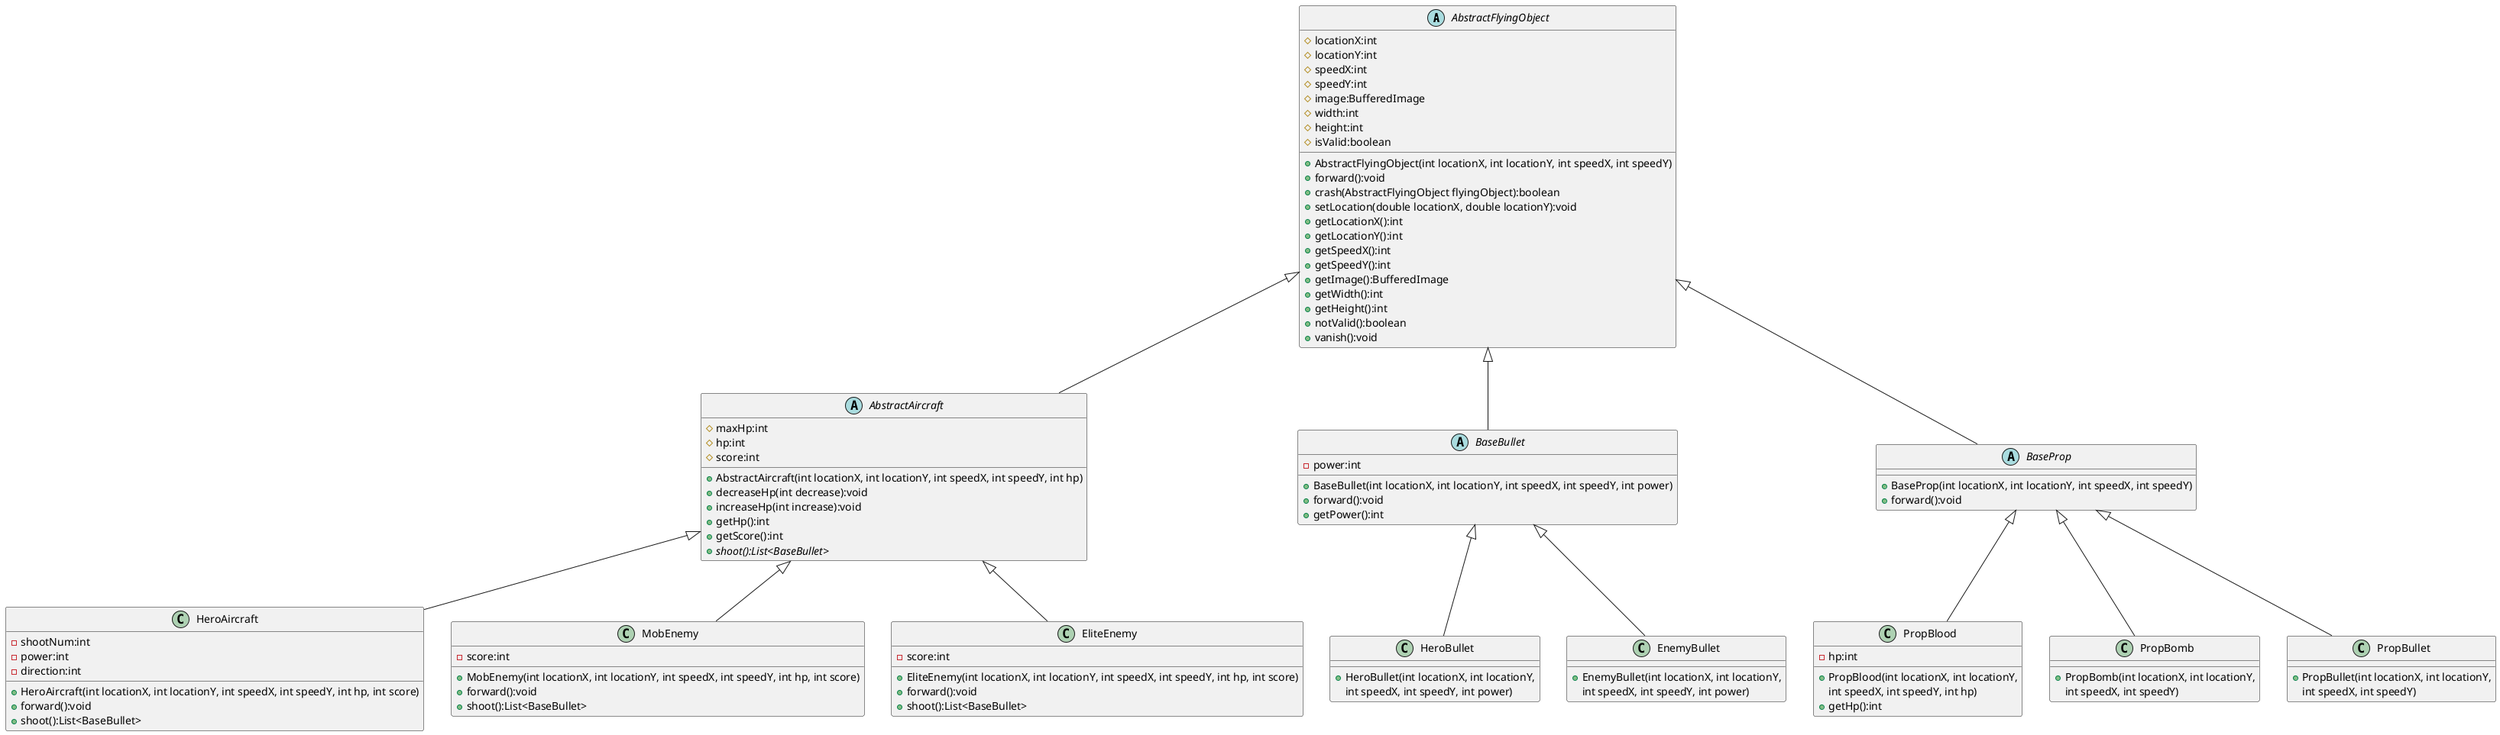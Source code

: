 @startuml
'https://plantuml.com/class-diagram

abstract class AbstractFlyingObject
{
    # locationX:int
    # locationY:int
    # speedX:int
    # speedY:int
    # image:BufferedImage
    # width:int
    # height:int
    # isValid:boolean

    + AbstractFlyingObject(int locationX, int locationY, int speedX, int speedY)
    + forward():void
    + crash(AbstractFlyingObject flyingObject):boolean
    + setLocation(double locationX, double locationY):void
    + getLocationX():int
    + getLocationY():int
    + getSpeedX():int
    + getSpeedY():int
    + getImage():BufferedImage
    + getWidth():int
    + getHeight():int
    + notValid():boolean
    + vanish():void
}
abstract class AbstractAircraft
{
	# maxHp:int
    # hp:int
    # score:int
    + AbstractAircraft(int locationX, int locationY, int speedX, int speedY, int hp)
    + decreaseHp(int decrease):void
    + increaseHp(int increase):void
    + getHp():int
    + getScore():int
    + {abstract} shoot():List<BaseBullet>
 }


class HeroAircraft {
    - shootNum:int
    - power:int
    - direction:int
    + HeroAircraft(int locationX, int locationY, int speedX, int speedY, int hp, int score)
    + forward():void
    + shoot():List<BaseBullet>
}

AbstractAircraft <|-- HeroAircraft

class MobEnemy {
    - score:int
    + MobEnemy(int locationX, int locationY, int speedX, int speedY, int hp, int score)
    + forward():void
    + shoot():List<BaseBullet>
}
AbstractAircraft <|-- MobEnemy

class EliteEnemy {
    - score:int
    + EliteEnemy(int locationX, int locationY, int speedX, int speedY, int hp, int score)
    + forward():void
    + shoot():List<BaseBullet>
}
AbstractAircraft <|-- EliteEnemy

abstract class BaseBullet
{
    - power:int
    + BaseBullet(int locationX, int locationY, int speedX, int speedY, int power)
    + forward():void
	+ getPower():int
}

class HeroBullet {
    + HeroBullet(int locationX, int locationY,
     int speedX, int speedY, int power)
}

class EnemyBullet {
    + EnemyBullet(int locationX, int locationY,
     int speedX, int speedY, int power)
}

BaseBullet <|-- HeroBullet
BaseBullet <|-- EnemyBullet

AbstractFlyingObject <|-- AbstractAircraft
AbstractFlyingObject <|-- BaseBullet

abstract class BaseProp {
    + BaseProp(int locationX, int locationY, int speedX, int speedY)
    + forward():void
}

class PropBlood {
    - hp:int
    + PropBlood(int locationX, int locationY,
      int speedX, int speedY, int hp)
    + getHp():int
}

class PropBomb {
    + PropBomb(int locationX, int locationY,
      int speedX, int speedY)
}

class PropBullet {
    + PropBullet(int locationX, int locationY,
      int speedX, int speedY)
}

BaseProp <|-- PropBlood
BaseProp <|-- PropBomb
BaseProp <|-- PropBullet

AbstractFlyingObject <|-- BaseProp

@enduml